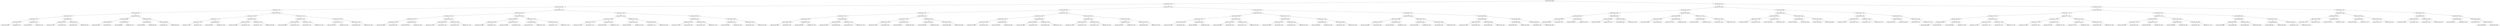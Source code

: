 digraph G{
1326163663 [label="Node{data=[4894, 4894]}"]
1326163663 -> 729758770
729758770 [label="Node{data=[2267, 2267]}"]
729758770 -> 1094187166
1094187166 [label="Node{data=[1983, 1983]}"]
1094187166 -> 1826083551
1826083551 [label="Node{data=[700, 700]}"]
1826083551 -> 2121808980
2121808980 [label="Node{data=[684, 684]}"]
2121808980 -> 749998341
749998341 [label="Node{data=[676, 676]}"]
749998341 -> 1379532549
1379532549 [label="Node{data=[672, 672]}"]
1379532549 -> 11177655
11177655 [label="Node{data=[636, 636]}"]
11177655 -> 1057982570
1057982570 [label="Node{data=[619, 619]}"]
11177655 -> 859802295
859802295 [label="Node{data=[671, 671]}"]
1379532549 -> 786668034
786668034 [label="Node{data=[674, 674]}"]
786668034 -> 2053666399
2053666399 [label="Node{data=[673, 673]}"]
786668034 -> 963112352
963112352 [label="Node{data=[675, 675]}"]
749998341 -> 1992471049
1992471049 [label="Node{data=[680, 680]}"]
1992471049 -> 1153635673
1153635673 [label="Node{data=[678, 678]}"]
1153635673 -> 2099271952
2099271952 [label="Node{data=[677, 677]}"]
1153635673 -> 2066522617
2066522617 [label="Node{data=[679, 679]}"]
1992471049 -> 412948079
412948079 [label="Node{data=[682, 682]}"]
412948079 -> 1143513592
1143513592 [label="Node{data=[681, 681]}"]
412948079 -> 994019508
994019508 [label="Node{data=[683, 683]}"]
2121808980 -> 629327171
629327171 [label="Node{data=[692, 692]}"]
629327171 -> 1432130034
1432130034 [label="Node{data=[688, 688]}"]
1432130034 -> 1425726912
1425726912 [label="Node{data=[686, 686]}"]
1425726912 -> 323458499
323458499 [label="Node{data=[685, 685]}"]
1425726912 -> 542958133
542958133 [label="Node{data=[687, 687]}"]
1432130034 -> 289285325
289285325 [label="Node{data=[690, 690]}"]
289285325 -> 321449975
321449975 [label="Node{data=[689, 689]}"]
289285325 -> 1022265820
1022265820 [label="Node{data=[691, 691]}"]
629327171 -> 2078574910
2078574910 [label="Node{data=[696, 696]}"]
2078574910 -> 454873795
454873795 [label="Node{data=[694, 694]}"]
454873795 -> 1327481088
1327481088 [label="Node{data=[693, 693]}"]
454873795 -> 133632342
133632342 [label="Node{data=[695, 695]}"]
2078574910 -> 1476777455
1476777455 [label="Node{data=[698, 698]}"]
1476777455 -> 636653286
636653286 [label="Node{data=[697, 697]}"]
1476777455 -> 349457561
349457561 [label="Node{data=[699, 699]}"]
1826083551 -> 731284212
731284212 [label="Node{data=[1936, 1936]}"]
731284212 -> 1573556420
1573556420 [label="Node{data=[1330, 1330]}"]
1573556420 -> 1820237861
1820237861 [label="Node{data=[771, 771]}"]
1820237861 -> 1526241719
1526241719 [label="Node{data=[702, 702]}"]
1526241719 -> 1164325182
1164325182 [label="Node{data=[701, 701]}"]
1526241719 -> 1277412838
1277412838 [label="Node{data=[734, 734]}"]
1820237861 -> 1438989263
1438989263 [label="Node{data=[989, 989]}"]
1438989263 -> 1265513953
1265513953 [label="Node{data=[807, 807]}"]
1438989263 -> 1073025651
1073025651 [label="Node{data=[1292, 1292]}"]
1573556420 -> 1839983774
1839983774 [label="Node{data=[1604, 1604]}"]
1839983774 -> 290240935
290240935 [label="Node{data=[1442, 1442]}"]
290240935 -> 733435730
733435730 [label="Node{data=[1380, 1380]}"]
290240935 -> 1011265245
1011265245 [label="Node{data=[1478, 1478]}"]
1839983774 -> 247167703
247167703 [label="Node{data=[1678, 1678]}"]
247167703 -> 2060352294
2060352294 [label="Node{data=[1611, 1611]}"]
247167703 -> 1808969450
1808969450 [label="Node{data=[1698, 1698]}"]
731284212 -> 1659618571
1659618571 [label="Node{data=[1975, 1975]}"]
1659618571 -> 928216643
928216643 [label="Node{data=[1971, 1971]}"]
928216643 -> 1053633732
1053633732 [label="Node{data=[1969, 1969]}"]
1053633732 -> 1075208201
1075208201 [label="Node{data=[1968, 1968]}"]
1053633732 -> 2087265949
2087265949 [label="Node{data=[1970, 1970]}"]
928216643 -> 1344579133
1344579133 [label="Node{data=[1973, 1973]}"]
1344579133 -> 123214833
123214833 [label="Node{data=[1972, 1972]}"]
1344579133 -> 1950164283
1950164283 [label="Node{data=[1974, 1974]}"]
1659618571 -> 1096136943
1096136943 [label="Node{data=[1979, 1979]}"]
1096136943 -> 884337590
884337590 [label="Node{data=[1977, 1977]}"]
884337590 -> 1945495874
1945495874 [label="Node{data=[1976, 1976]}"]
884337590 -> 1853624058
1853624058 [label="Node{data=[1978, 1978]}"]
1096136943 -> 33702170
33702170 [label="Node{data=[1981, 1981]}"]
33702170 -> 435286711
435286711 [label="Node{data=[1980, 1980]}"]
33702170 -> 1167243058
1167243058 [label="Node{data=[1982, 1982]}"]
1094187166 -> 1268218532
1268218532 [label="Node{data=[2214, 2214]}"]
1268218532 -> 1536030813
1536030813 [label="Node{data=[2198, 2198]}"]
1536030813 -> 1300221393
1300221393 [label="Node{data=[2190, 2190]}"]
1300221393 -> 486852715
486852715 [label="Node{data=[2020, 2020]}"]
486852715 -> 1832309557
1832309557 [label="Node{data=[2018, 2018]}"]
1832309557 -> 1506640350
1506640350 [label="Node{data=[1984, 1984]}"]
1832309557 -> 1785712243
1785712243 [label="Node{data=[2019, 2019]}"]
486852715 -> 1360204997
1360204997 [label="Node{data=[2188, 2188]}"]
1360204997 -> 174574249
174574249 [label="Node{data=[2051, 2051]}"]
1360204997 -> 1058105674
1058105674 [label="Node{data=[2189, 2189]}"]
1300221393 -> 723068045
723068045 [label="Node{data=[2194, 2194]}"]
723068045 -> 1650829335
1650829335 [label="Node{data=[2192, 2192]}"]
1650829335 -> 1457718384
1457718384 [label="Node{data=[2191, 2191]}"]
1650829335 -> 1644981471
1644981471 [label="Node{data=[2193, 2193]}"]
723068045 -> 13828447
13828447 [label="Node{data=[2196, 2196]}"]
13828447 -> 1329148994
1329148994 [label="Node{data=[2195, 2195]}"]
13828447 -> 28797265
28797265 [label="Node{data=[2197, 2197]}"]
1536030813 -> 6063916
6063916 [label="Node{data=[2206, 2206]}"]
6063916 -> 404596609
404596609 [label="Node{data=[2202, 2202]}"]
404596609 -> 511708132
511708132 [label="Node{data=[2200, 2200]}"]
511708132 -> 608633988
608633988 [label="Node{data=[2199, 2199]}"]
511708132 -> 1086755527
1086755527 [label="Node{data=[2201, 2201]}"]
404596609 -> 898766065
898766065 [label="Node{data=[2204, 2204]}"]
898766065 -> 735307404
735307404 [label="Node{data=[2203, 2203]}"]
898766065 -> 925676630
925676630 [label="Node{data=[2205, 2205]}"]
6063916 -> 1124616414
1124616414 [label="Node{data=[2210, 2210]}"]
1124616414 -> 1721297362
1721297362 [label="Node{data=[2208, 2208]}"]
1721297362 -> 1380684811
1380684811 [label="Node{data=[2207, 2207]}"]
1721297362 -> 9896976
9896976 [label="Node{data=[2209, 2209]}"]
1124616414 -> 30990948
30990948 [label="Node{data=[2212, 2212]}"]
30990948 -> 539975156
539975156 [label="Node{data=[2211, 2211]}"]
30990948 -> 776629814
776629814 [label="Node{data=[2213, 2213]}"]
1268218532 -> 382031979
382031979 [label="Node{data=[2230, 2230]}"]
382031979 -> 1346917141
1346917141 [label="Node{data=[2222, 2222]}"]
1346917141 -> 173171733
173171733 [label="Node{data=[2218, 2218]}"]
173171733 -> 1997836471
1997836471 [label="Node{data=[2216, 2216]}"]
1997836471 -> 1261340734
1261340734 [label="Node{data=[2215, 2215]}"]
1997836471 -> 1508686517
1508686517 [label="Node{data=[2217, 2217]}"]
173171733 -> 1082597201
1082597201 [label="Node{data=[2220, 2220]}"]
1082597201 -> 323337950
323337950 [label="Node{data=[2219, 2219]}"]
1082597201 -> 748010480
748010480 [label="Node{data=[2221, 2221]}"]
1346917141 -> 269522373
269522373 [label="Node{data=[2226, 2226]}"]
269522373 -> 1754623233
1754623233 [label="Node{data=[2224, 2224]}"]
1754623233 -> 1452842371
1452842371 [label="Node{data=[2223, 2223]}"]
1754623233 -> 1465120411
1465120411 [label="Node{data=[2225, 2225]}"]
269522373 -> 1140457225
1140457225 [label="Node{data=[2228, 2228]}"]
1140457225 -> 13070098
13070098 [label="Node{data=[2227, 2227]}"]
1140457225 -> 312577548
312577548 [label="Node{data=[2229, 2229]}"]
382031979 -> 1519277549
1519277549 [label="Node{data=[2259, 2259]}"]
1519277549 -> 1443096578
1443096578 [label="Node{data=[2234, 2234]}"]
1443096578 -> 1829220911
1829220911 [label="Node{data=[2232, 2232]}"]
1829220911 -> 1934131309
1934131309 [label="Node{data=[2231, 2231]}"]
1829220911 -> 1531019988
1531019988 [label="Node{data=[2233, 2233]}"]
1443096578 -> 315302470
315302470 [label="Node{data=[2236, 2236]}"]
315302470 -> 1108180218
1108180218 [label="Node{data=[2235, 2235]}"]
315302470 -> 1978783550
1978783550 [label="Node{data=[2237, 2237]}"]
1519277549 -> 577879158
577879158 [label="Node{data=[2263, 2263]}"]
577879158 -> 1776513900
1776513900 [label="Node{data=[2261, 2261]}"]
1776513900 -> 1075853318
1075853318 [label="Node{data=[2260, 2260]}"]
1776513900 -> 991125275
991125275 [label="Node{data=[2262, 2262]}"]
577879158 -> 338609667
338609667 [label="Node{data=[2265, 2265]}"]
338609667 -> 1713684473
1713684473 [label="Node{data=[2264, 2264]}"]
338609667 -> 663046963
663046963 [label="Node{data=[2266, 2266]}"]
729758770 -> 114242399
114242399 [label="Node{data=[3797, 3797]}"]
114242399 -> 1681126235
1681126235 [label="Node{data=[2889, 2889]}"]
1681126235 -> 657146707
657146707 [label="Node{data=[2873, 2873]}"]
657146707 -> 712656982
712656982 [label="Node{data=[2792, 2792]}"]
712656982 -> 1431356301
1431356301 [label="Node{data=[2308, 2308]}"]
1431356301 -> 780294999
780294999 [label="Node{data=[2269, 2269]}"]
780294999 -> 1406051343
1406051343 [label="Node{data=[2268, 2268]}"]
780294999 -> 730758872
730758872 [label="Node{data=[2270, 2270]}"]
1431356301 -> 2022804623
2022804623 [label="Node{data=[2467, 2467]}"]
2022804623 -> 1148528681
1148528681 [label="Node{data=[2333, 2333]}"]
2022804623 -> 1648169588
1648169588 [label="Node{data=[2753, 2753]}"]
712656982 -> 983418965
983418965 [label="Node{data=[2869, 2869]}"]
983418965 -> 1310510717
1310510717 [label="Node{data=[2830, 2830]}"]
1310510717 -> 600151031
600151031 [label="Node{data=[2823, 2823]}"]
1310510717 -> 694262601
694262601 [label="Node{data=[2868, 2868]}"]
983418965 -> 2104111440
2104111440 [label="Node{data=[2871, 2871]}"]
2104111440 -> 1437431718
1437431718 [label="Node{data=[2870, 2870]}"]
2104111440 -> 1517821135
1517821135 [label="Node{data=[2872, 2872]}"]
657146707 -> 2137423642
2137423642 [label="Node{data=[2881, 2881]}"]
2137423642 -> 1403662615
1403662615 [label="Node{data=[2877, 2877]}"]
1403662615 -> 1829010563
1829010563 [label="Node{data=[2875, 2875]}"]
1829010563 -> 1996524424
1996524424 [label="Node{data=[2874, 2874]}"]
1829010563 -> 995271901
995271901 [label="Node{data=[2876, 2876]}"]
1403662615 -> 972163113
972163113 [label="Node{data=[2879, 2879]}"]
972163113 -> 2002557936
2002557936 [label="Node{data=[2878, 2878]}"]
972163113 -> 83038808
83038808 [label="Node{data=[2880, 2880]}"]
2137423642 -> 707340887
707340887 [label="Node{data=[2885, 2885]}"]
707340887 -> 62114939
62114939 [label="Node{data=[2883, 2883]}"]
62114939 -> 270746854
270746854 [label="Node{data=[2882, 2882]}"]
62114939 -> 215934312
215934312 [label="Node{data=[2884, 2884]}"]
707340887 -> 1866861878
1866861878 [label="Node{data=[2887, 2887]}"]
1866861878 -> 1921766577
1921766577 [label="Node{data=[2886, 2886]}"]
1866861878 -> 2013641330
2013641330 [label="Node{data=[2888, 2888]}"]
1681126235 -> 51111359
51111359 [label="Node{data=[3412, 3412]}"]
51111359 -> 1559979861
1559979861 [label="Node{data=[3404, 3404]}"]
1559979861 -> 1886985767
1886985767 [label="Node{data=[3216, 3216]}"]
1886985767 -> 637205616
637205616 [label="Node{data=[3019, 3019]}"]
637205616 -> 2030097261
2030097261 [label="Node{data=[2919, 2919]}"]
637205616 -> 2118570711
2118570711 [label="Node{data=[3158, 3158]}"]
1886985767 -> 1190552350
1190552350 [label="Node{data=[3359, 3359]}"]
1190552350 -> 882712268
882712268 [label="Node{data=[3340, 3340]}"]
1190552350 -> 1266231433
1266231433 [label="Node{data=[3388, 3388]}"]
1559979861 -> 56724315
56724315 [label="Node{data=[3408, 3408]}"]
56724315 -> 1996158650
1996158650 [label="Node{data=[3406, 3406]}"]
1996158650 -> 718138839
718138839 [label="Node{data=[3405, 3405]}"]
1996158650 -> 686994791
686994791 [label="Node{data=[3407, 3407]}"]
56724315 -> 667342961
667342961 [label="Node{data=[3410, 3410]}"]
667342961 -> 103331093
103331093 [label="Node{data=[3409, 3409]}"]
667342961 -> 1137595218
1137595218 [label="Node{data=[3411, 3411]}"]
51111359 -> 2116722625
2116722625 [label="Node{data=[3420, 3420]}"]
2116722625 -> 1866384677
1866384677 [label="Node{data=[3416, 3416]}"]
1866384677 -> 746411466
746411466 [label="Node{data=[3414, 3414]}"]
746411466 -> 496555988
496555988 [label="Node{data=[3413, 3413]}"]
746411466 -> 929470257
929470257 [label="Node{data=[3415, 3415]}"]
1866384677 -> 786983701
786983701 [label="Node{data=[3418, 3418]}"]
786983701 -> 1753065479
1753065479 [label="Node{data=[3417, 3417]}"]
786983701 -> 864085163
864085163 [label="Node{data=[3419, 3419]}"]
2116722625 -> 811344629
811344629 [label="Node{data=[3436, 3436]}"]
811344629 -> 1560368936
1560368936 [label="Node{data=[3422, 3422]}"]
1560368936 -> 1480188191
1480188191 [label="Node{data=[3421, 3421]}"]
1560368936 -> 1823007503
1823007503 [label="Node{data=[3423, 3423]}"]
811344629 -> 1026703333
1026703333 [label="Node{data=[3795, 3795]}"]
1026703333 -> 1784518524
1784518524 [label="Node{data=[3638, 3638]}"]
1026703333 -> 2105254449
2105254449 [label="Node{data=[3796, 3796]}"]
114242399 -> 1449170442
1449170442 [label="Node{data=[4435, 4435]}"]
1449170442 -> 2046903860
2046903860 [label="Node{data=[4419, 4419]}"]
2046903860 -> 2095171711
2095171711 [label="Node{data=[3805, 3805]}"]
2095171711 -> 1554749432
1554749432 [label="Node{data=[3801, 3801]}"]
1554749432 -> 237607585
237607585 [label="Node{data=[3799, 3799]}"]
237607585 -> 2129223094
2129223094 [label="Node{data=[3798, 3798]}"]
237607585 -> 213499940
213499940 [label="Node{data=[3800, 3800]}"]
1554749432 -> 204313116
204313116 [label="Node{data=[3803, 3803]}"]
204313116 -> 1309932970
1309932970 [label="Node{data=[3802, 3802]}"]
204313116 -> 2049117491
2049117491 [label="Node{data=[3804, 3804]}"]
2095171711 -> 953764531
953764531 [label="Node{data=[4102, 4102]}"]
953764531 -> 1476694726
1476694726 [label="Node{data=[3827, 3827]}"]
1476694726 -> 162257601
162257601 [label="Node{data=[3806, 3806]}"]
1476694726 -> 1795363922
1795363922 [label="Node{data=[3870, 3870]}"]
953764531 -> 436029267
436029267 [label="Node{data=[4401, 4401]}"]
436029267 -> 1704162312
1704162312 [label="Node{data=[4132, 4132]}"]
436029267 -> 842647465
842647465 [label="Node{data=[4418, 4418]}"]
2046903860 -> 1105978424
1105978424 [label="Node{data=[4427, 4427]}"]
1105978424 -> 853537929
853537929 [label="Node{data=[4423, 4423]}"]
853537929 -> 1284695534
1284695534 [label="Node{data=[4421, 4421]}"]
1284695534 -> 812283738
812283738 [label="Node{data=[4420, 4420]}"]
1284695534 -> 784244555
784244555 [label="Node{data=[4422, 4422]}"]
853537929 -> 1669881257
1669881257 [label="Node{data=[4425, 4425]}"]
1669881257 -> 946764195
946764195 [label="Node{data=[4424, 4424]}"]
1669881257 -> 1541212499
1541212499 [label="Node{data=[4426, 4426]}"]
1105978424 -> 21201316
21201316 [label="Node{data=[4431, 4431]}"]
21201316 -> 537387312
537387312 [label="Node{data=[4429, 4429]}"]
537387312 -> 1810839538
1810839538 [label="Node{data=[4428, 4428]}"]
537387312 -> 1489710157
1489710157 [label="Node{data=[4430, 4430]}"]
21201316 -> 1159252049
1159252049 [label="Node{data=[4433, 4433]}"]
1159252049 -> 1518976931
1518976931 [label="Node{data=[4432, 4432]}"]
1159252049 -> 1212892071
1212892071 [label="Node{data=[4434, 4434]}"]
1449170442 -> 1239660455
1239660455 [label="Node{data=[4451, 4451]}"]
1239660455 -> 1253749898
1253749898 [label="Node{data=[4443, 4443]}"]
1253749898 -> 1574534873
1574534873 [label="Node{data=[4439, 4439]}"]
1574534873 -> 1327319230
1327319230 [label="Node{data=[4437, 4437]}"]
1327319230 -> 462917749
462917749 [label="Node{data=[4436, 4436]}"]
1327319230 -> 76970345
76970345 [label="Node{data=[4438, 4438]}"]
1574534873 -> 313520276
313520276 [label="Node{data=[4441, 4441]}"]
313520276 -> 928121543
928121543 [label="Node{data=[4440, 4440]}"]
313520276 -> 274802784
274802784 [label="Node{data=[4442, 4442]}"]
1253749898 -> 655050292
655050292 [label="Node{data=[4447, 4447]}"]
655050292 -> 1254963473
1254963473 [label="Node{data=[4445, 4445]}"]
1254963473 -> 1831755445
1831755445 [label="Node{data=[4444, 4444]}"]
1254963473 -> 1947556184
1947556184 [label="Node{data=[4446, 4446]}"]
655050292 -> 156404488
156404488 [label="Node{data=[4449, 4449]}"]
156404488 -> 720649858
720649858 [label="Node{data=[4448, 4448]}"]
156404488 -> 892339871
892339871 [label="Node{data=[4450, 4450]}"]
1239660455 -> 1798395640
1798395640 [label="Node{data=[4886, 4886]}"]
1798395640 -> 1990629981
1990629981 [label="Node{data=[4882, 4882]}"]
1990629981 -> 2108533285
2108533285 [label="Node{data=[4601, 4601]}"]
2108533285 -> 1218203633
1218203633 [label="Node{data=[4452, 4452]}"]
2108533285 -> 704333452
704333452 [label="Node{data=[4881, 4881]}"]
1990629981 -> 1800226204
1800226204 [label="Node{data=[4884, 4884]}"]
1800226204 -> 2065770066
2065770066 [label="Node{data=[4883, 4883]}"]
1800226204 -> 1374162176
1374162176 [label="Node{data=[4885, 4885]}"]
1798395640 -> 584380055
584380055 [label="Node{data=[4890, 4890]}"]
584380055 -> 590626548
590626548 [label="Node{data=[4888, 4888]}"]
590626548 -> 1364565878
1364565878 [label="Node{data=[4887, 4887]}"]
590626548 -> 1086593105
1086593105 [label="Node{data=[4889, 4889]}"]
584380055 -> 1164043912
1164043912 [label="Node{data=[4892, 4892]}"]
1164043912 -> 1193325390
1193325390 [label="Node{data=[4891, 4891]}"]
1164043912 -> 980626163
980626163 [label="Node{data=[4893, 4893]}"]
1326163663 -> 1511373692
1511373692 [label="Node{data=[5842, 5842]}"]
1511373692 -> 269107984
269107984 [label="Node{data=[5335, 5335]}"]
269107984 -> 1383217308
1383217308 [label="Node{data=[4932, 4932]}"]
1383217308 -> 1911927955
1911927955 [label="Node{data=[4924, 4924]}"]
1911927955 -> 114044810
114044810 [label="Node{data=[4898, 4898]}"]
114044810 -> 1151135360
1151135360 [label="Node{data=[4896, 4896]}"]
1151135360 -> 124360791
124360791 [label="Node{data=[4895, 4895]}"]
1151135360 -> 1541731589
1541731589 [label="Node{data=[4897, 4897]}"]
114044810 -> 1018376588
1018376588 [label="Node{data=[4922, 4922]}"]
1018376588 -> 527966324
527966324 [label="Node{data=[4899, 4899]}"]
1018376588 -> 1410906348
1410906348 [label="Node{data=[4923, 4923]}"]
1911927955 -> 673719223
673719223 [label="Node{data=[4928, 4928]}"]
673719223 -> 221399151
221399151 [label="Node{data=[4926, 4926]}"]
221399151 -> 1394061885
1394061885 [label="Node{data=[4925, 4925]}"]
221399151 -> 1113177963
1113177963 [label="Node{data=[4927, 4927]}"]
673719223 -> 721750284
721750284 [label="Node{data=[4930, 4930]}"]
721750284 -> 887840051
887840051 [label="Node{data=[4929, 4929]}"]
721750284 -> 1518569417
1518569417 [label="Node{data=[4931, 4931]}"]
1383217308 -> 1429133589
1429133589 [label="Node{data=[4940, 4940]}"]
1429133589 -> 1457579989
1457579989 [label="Node{data=[4936, 4936]}"]
1457579989 -> 948710143
948710143 [label="Node{data=[4934, 4934]}"]
948710143 -> 2130141160
2130141160 [label="Node{data=[4933, 4933]}"]
948710143 -> 1572001618
1572001618 [label="Node{data=[4935, 4935]}"]
1457579989 -> 205344126
205344126 [label="Node{data=[4938, 4938]}"]
205344126 -> 1438598612
1438598612 [label="Node{data=[4937, 4937]}"]
205344126 -> 301160596
301160596 [label="Node{data=[4939, 4939]}"]
1429133589 -> 1513100735
1513100735 [label="Node{data=[5331, 5331]}"]
1513100735 -> 1015080250
1015080250 [label="Node{data=[4983, 4983]}"]
1015080250 -> 331257499
331257499 [label="Node{data=[4941, 4941]}"]
1015080250 -> 402803584
402803584 [label="Node{data=[5330, 5330]}"]
1513100735 -> 1120221394
1120221394 [label="Node{data=[5333, 5333]}"]
1120221394 -> 2035788933
2035788933 [label="Node{data=[5332, 5332]}"]
1120221394 -> 507176826
507176826 [label="Node{data=[5334, 5334]}"]
269107984 -> 342815094
342815094 [label="Node{data=[5369, 5369]}"]
342815094 -> 2131122305
2131122305 [label="Node{data=[5343, 5343]}"]
2131122305 -> 1005707360
1005707360 [label="Node{data=[5339, 5339]}"]
1005707360 -> 1916387667
1916387667 [label="Node{data=[5337, 5337]}"]
1916387667 -> 297757475
297757475 [label="Node{data=[5336, 5336]}"]
1916387667 -> 1546714053
1546714053 [label="Node{data=[5338, 5338]}"]
1005707360 -> 1761010371
1761010371 [label="Node{data=[5341, 5341]}"]
1761010371 -> 1417250263
1417250263 [label="Node{data=[5340, 5340]}"]
1761010371 -> 1047857672
1047857672 [label="Node{data=[5342, 5342]}"]
2131122305 -> 1698705616
1698705616 [label="Node{data=[5365, 5365]}"]
1698705616 -> 981415489
981415489 [label="Node{data=[5363, 5363]}"]
981415489 -> 573594596
573594596 [label="Node{data=[5344, 5344]}"]
981415489 -> 881012960
881012960 [label="Node{data=[5364, 5364]}"]
1698705616 -> 1352749072
1352749072 [label="Node{data=[5367, 5367]}"]
1352749072 -> 330279291
330279291 [label="Node{data=[5366, 5366]}"]
1352749072 -> 870330257
870330257 [label="Node{data=[5368, 5368]}"]
342815094 -> 508108093
508108093 [label="Node{data=[5377, 5377]}"]
508108093 -> 1144192820
1144192820 [label="Node{data=[5373, 5373]}"]
1144192820 -> 708342456
708342456 [label="Node{data=[5371, 5371]}"]
708342456 -> 412503241
412503241 [label="Node{data=[5370, 5370]}"]
708342456 -> 1323309587
1323309587 [label="Node{data=[5372, 5372]}"]
1144192820 -> 494442404
494442404 [label="Node{data=[5375, 5375]}"]
494442404 -> 1950128897
1950128897 [label="Node{data=[5374, 5374]}"]
494442404 -> 1583767883
1583767883 [label="Node{data=[5376, 5376]}"]
508108093 -> 278448150
278448150 [label="Node{data=[5381, 5381]}"]
278448150 -> 1225046038
1225046038 [label="Node{data=[5379, 5379]}"]
1225046038 -> 1500563108
1500563108 [label="Node{data=[5378, 5378]}"]
1225046038 -> 888244472
888244472 [label="Node{data=[5380, 5380]}"]
278448150 -> 1660890632
1660890632 [label="Node{data=[5784, 5784]}"]
1660890632 -> 240647753
240647753 [label="Node{data=[5382, 5382]}"]
1660890632 -> 1364020417
1364020417 [label="Node{data=[5795, 5795]}"]
1511373692 -> 1766041688
1766041688 [label="Node{data=[8736, 8736]}"]
1766041688 -> 1926710294
1926710294 [label="Node{data=[7849, 7849]}"]
1926710294 -> 1128487347
1128487347 [label="Node{data=[7517, 7517]}"]
1128487347 -> 2027109982
2027109982 [label="Node{data=[7509, 7509]}"]
2027109982 -> 212224116
212224116 [label="Node{data=[5899, 5899]}"]
212224116 -> 1150900738
1150900738 [label="Node{data=[5869, 5869]}"]
1150900738 -> 491658723
491658723 [label="Node{data=[5866, 5866]}"]
1150900738 -> 2081354202
2081354202 [label="Node{data=[5875, 5875]}"]
212224116 -> 1112929223
1112929223 [label="Node{data=[7496, 7496]}"]
1112929223 -> 1284696261
1284696261 [label="Node{data=[6840, 6840]}"]
1112929223 -> 559826353
559826353 [label="Node{data=[7508, 7508]}"]
2027109982 -> 718659681
718659681 [label="Node{data=[7513, 7513]}"]
718659681 -> 1198777655
1198777655 [label="Node{data=[7511, 7511]}"]
1198777655 -> 477952476
477952476 [label="Node{data=[7510, 7510]}"]
1198777655 -> 1339839535
1339839535 [label="Node{data=[7512, 7512]}"]
718659681 -> 1250911069
1250911069 [label="Node{data=[7515, 7515]}"]
1250911069 -> 302873958
302873958 [label="Node{data=[7514, 7514]}"]
1250911069 -> 1774507234
1774507234 [label="Node{data=[7516, 7516]}"]
1128487347 -> 1142196441
1142196441 [label="Node{data=[7571, 7571]}"]
1142196441 -> 1966116493
1966116493 [label="Node{data=[7521, 7521]}"]
1966116493 -> 212806400
212806400 [label="Node{data=[7519, 7519]}"]
212806400 -> 1132694963
1132694963 [label="Node{data=[7518, 7518]}"]
212806400 -> 598841178
598841178 [label="Node{data=[7520, 7520]}"]
1966116493 -> 1376006471
1376006471 [label="Node{data=[7523, 7523]}"]
1376006471 -> 663156524
663156524 [label="Node{data=[7522, 7522]}"]
1376006471 -> 2016876666
2016876666 [label="Node{data=[7524, 7524]}"]
1142196441 -> 1469270881
1469270881 [label="Node{data=[7845, 7845]}"]
1469270881 -> 619628253
619628253 [label="Node{data=[7704, 7704]}"]
619628253 -> 876706555
876706555 [label="Node{data=[7677, 7677]}"]
619628253 -> 1962229953
1962229953 [label="Node{data=[7844, 7844]}"]
1469270881 -> 972080509
972080509 [label="Node{data=[7847, 7847]}"]
972080509 -> 1811555504
1811555504 [label="Node{data=[7846, 7846]}"]
972080509 -> 1414733206
1414733206 [label="Node{data=[7848, 7848]}"]
1926710294 -> 176073877
176073877 [label="Node{data=[8257, 8257]}"]
176073877 -> 899304330
899304330 [label="Node{data=[7857, 7857]}"]
899304330 -> 268379693
268379693 [label="Node{data=[7853, 7853]}"]
268379693 -> 1133262313
1133262313 [label="Node{data=[7851, 7851]}"]
1133262313 -> 1021915913
1021915913 [label="Node{data=[7850, 7850]}"]
1133262313 -> 1531508997
1531508997 [label="Node{data=[7852, 7852]}"]
268379693 -> 762339855
762339855 [label="Node{data=[7855, 7855]}"]
762339855 -> 267467061
267467061 [label="Node{data=[7854, 7854]}"]
762339855 -> 2054496953
2054496953 [label="Node{data=[7856, 7856]}"]
899304330 -> 1718189091
1718189091 [label="Node{data=[7861, 7861]}"]
1718189091 -> 1218910971
1218910971 [label="Node{data=[7859, 7859]}"]
1218910971 -> 1318697547
1318697547 [label="Node{data=[7858, 7858]}"]
1218910971 -> 489306571
489306571 [label="Node{data=[7860, 7860]}"]
1718189091 -> 806340137
806340137 [label="Node{data=[7868, 7868]}"]
806340137 -> 1074754065
1074754065 [label="Node{data=[7862, 7862]}"]
806340137 -> 1137169337
1137169337 [label="Node{data=[7911, 7911]}"]
176073877 -> 267341419
267341419 [label="Node{data=[8693, 8693]}"]
267341419 -> 1101004593
1101004593 [label="Node{data=[8689, 8689]}"]
1101004593 -> 2050724585
2050724585 [label="Node{data=[8687, 8687]}"]
2050724585 -> 127720460
127720460 [label="Node{data=[8686, 8686]}"]
2050724585 -> 1920288386
1920288386 [label="Node{data=[8688, 8688]}"]
1101004593 -> 1286424970
1286424970 [label="Node{data=[8691, 8691]}"]
1286424970 -> 1789343276
1789343276 [label="Node{data=[8690, 8690]}"]
1286424970 -> 196799432
196799432 [label="Node{data=[8692, 8692]}"]
267341419 -> 1403252075
1403252075 [label="Node{data=[8697, 8697]}"]
1403252075 -> 1969491852
1969491852 [label="Node{data=[8695, 8695]}"]
1969491852 -> 648106330
648106330 [label="Node{data=[8694, 8694]}"]
1969491852 -> 2048465645
2048465645 [label="Node{data=[8696, 8696]}"]
1403252075 -> 907896944
907896944 [label="Node{data=[8734, 8734]}"]
907896944 -> 1674578256
1674578256 [label="Node{data=[8733, 8733]}"]
907896944 -> 1339535345
1339535345 [label="Node{data=[8735, 8735]}"]
1766041688 -> 2108365460
2108365460 [label="Node{data=[9311, 9311]}"]
2108365460 -> 547926969
547926969 [label="Node{data=[8744, 8744]}"]
547926969 -> 1137816693
1137816693 [label="Node{data=[8740, 8740]}"]
1137816693 -> 831206361
831206361 [label="Node{data=[8738, 8738]}"]
831206361 -> 340910278
340910278 [label="Node{data=[8737, 8737]}"]
831206361 -> 1904323726
1904323726 [label="Node{data=[8739, 8739]}"]
1137816693 -> 1061018839
1061018839 [label="Node{data=[8742, 8742]}"]
1061018839 -> 1472214290
1472214290 [label="Node{data=[8741, 8741]}"]
1061018839 -> 1275898108
1275898108 [label="Node{data=[8743, 8743]}"]
547926969 -> 806721583
806721583 [label="Node{data=[8748, 8748]}"]
806721583 -> 1629434270
1629434270 [label="Node{data=[8746, 8746]}"]
1629434270 -> 933359626
933359626 [label="Node{data=[8745, 8745]}"]
1629434270 -> 516154698
516154698 [label="Node{data=[8747, 8747]}"]
806721583 -> 34325085
34325085 [label="Node{data=[9230, 9230]}"]
34325085 -> 436240451
436240451 [label="Node{data=[9151, 9151]}"]
34325085 -> 580453033
580453033 [label="Node{data=[9307, 9307]}"]
2108365460 -> 603015685
603015685 [label="Node{data=[9617, 9617]}"]
603015685 -> 2134146316
2134146316 [label="Node{data=[9613, 9613]}"]
2134146316 -> 1630074929
1630074929 [label="Node{data=[9611, 9611]}"]
1630074929 -> 198058743
198058743 [label="Node{data=[9610, 9610]}"]
1630074929 -> 583463145
583463145 [label="Node{data=[9612, 9612]}"]
2134146316 -> 2118530464
2118530464 [label="Node{data=[9615, 9615]}"]
2118530464 -> 1477026601
1477026601 [label="Node{data=[9614, 9614]}"]
2118530464 -> 573242181
573242181 [label="Node{data=[9616, 9616]}"]
603015685 -> 931006033
931006033 [label="Node{data=[9621, 9621]}"]
931006033 -> 2027609643
2027609643 [label="Node{data=[9619, 9619]}"]
2027609643 -> 1834953458
1834953458 [label="Node{data=[9618, 9618]}"]
2027609643 -> 416945359
416945359 [label="Node{data=[9620, 9620]}"]
931006033 -> 1599194379
1599194379 [label="Node{data=[9623, 9623]}"]
1599194379 -> 1909744460
1909744460 [label="Node{data=[9622, 9622]}"]
1599194379 -> 1707659070
1707659070 [label="Node{data=[9625, 9625]}"]
1707659070 -> 771539748
771539748 [label="Node{data=[9624, 9624]}"]
1707659070 -> 2085892621
2085892621 [label="Node{data=[9626, 9626]}"]
}